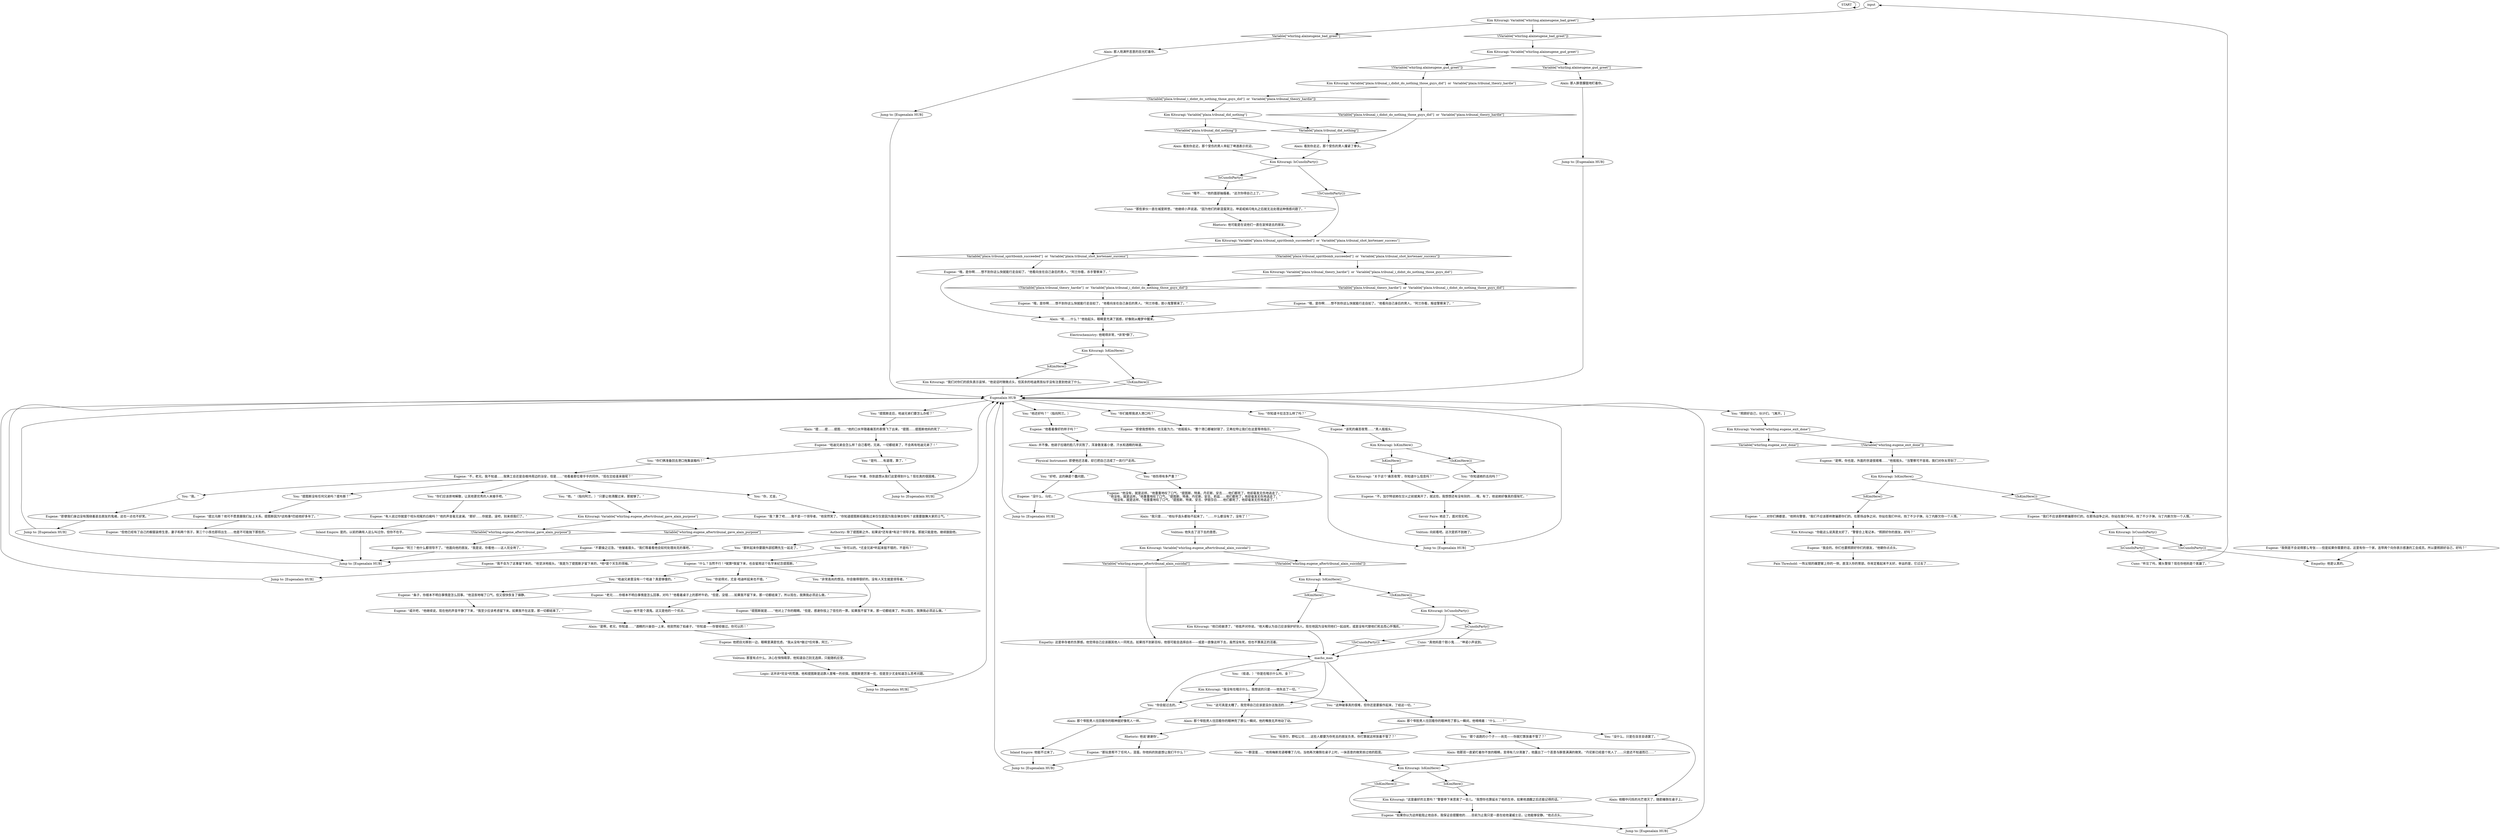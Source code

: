 # WHIRLING F1 / EUGENE AND ALAIN
# A dialogue with Eugene and Alain after Titus got killed in the Tribunal
# ==================================================
digraph G {
	  0 [label="START"];
	  1 [label="input"];
	  2 [label="Eugene: “我倒是不会说得那么夸张——但是如果你需要的话，这里有你一个家。连带两个向你表示感激的工会成员。所以要照顾好自己，好吗？”"];
	  3 [label="Inland Empire: 他挺不过来了。"];
	  4 [label="You: “你们能帮我进入港口吗？”"];
	  5 [label="Jump to: [Eugenalain HUB]"];
	  6 [label="Kim Kitsuragi: “这是最好的主意吗？”警督停下来思索了一会儿。“我想你也算延长了他的生命，如果他酒醒之后还能记得的话。”"];
	  7 [label="Alain: 他那双一直紧盯着你不放的眼睛，变得有几分清澈了，他露出了一个恶意与醉意满满的微笑。“丹尼斯已经是个死人了……只是还不知道而已……”"];
	  8 [label="You: “你，尤金。”"];
	  9 [label="Eugene: “有人说过你就是个彻头彻尾的白痴吗？”他的声音毫无波澜。“那好……你就是。滚吧，别来烦我们了。”"];
	  10 [label="Kim Kitsuragi: IsCunoInParty()"];
	  11 [label="IsCunoInParty()", shape=diamond];
	  12 [label="!(IsCunoInParty())", shape=diamond];
	  13 [label="Eugene: “是啊，你也是。外面的世道很艰难……”他摇摇头。“当警察可不容易。我们对你太苛刻了……”"];
	  14 [label="You: “提图斯走后，哈迪兄弟们要怎么办呢？”"];
	  15 [label="Alain: 那个窄脸男人往回看你的眼神就好像死人一样。"];
	  16 [label="You: “那个逃跑的小个子——尚克——你就打算放着不管了？”"];
	  17 [label="Alain: 看到你走近，那个受伤的男人举起了啤酒表示欢迎。"];
	  18 [label="Cuno: “那些家伙一直在城里转悠，”他继续小声说道。“因为他们的新混蛋哭泣。坤诺戒掉闪电丸之后就无法处理这种情感问题了。”"];
	  19 [label="Eugene: “该死的痛苦夜莺……”男人摇摇头。"];
	  20 [label="Kim Kitsuragi: IsKimHere()"];
	  21 [label="IsKimHere()", shape=diamond];
	  22 [label="!(IsKimHere())", shape=diamond];
	  23 [label="Alain: 并不像。他胡子拉碴的脸几乎灰败了，浑身散发着小便、汗水和酒精的味道。"];
	  24 [label="Alain: 那个窄脸男人往回看你的眼神亮了那么一瞬间，他的嘴唇无声地动了动。"];
	  25 [label="You: （低语。）“你是在暗示什么吗，金？”"];
	  26 [label="Kim Kitsuragi: IsKimHere()"];
	  27 [label="IsKimHere()", shape=diamond];
	  28 [label="!(IsKimHere())", shape=diamond];
	  29 [label="You: “你们俩准备回去港口拖集装箱吗？”"];
	  30 [label="You: “我。”"];
	  31 [label="Eugene: “不要操之过急。”他皱着眉头。“我们等着看他会如何处理尚克的事吧。”"];
	  32 [label="Eugene: 他把目光移到一边，眼睛里满是忧虑。“我从没有*做过*任何事，阿兰。”"];
	  33 [label="Eugene: “我会的。你们也要照顾好你们的朋友，”他朝你点点头。"];
	  34 [label="Eugene: “哦，是你啊……想不到你这么快就能行走自如了。”他看向自己身后的男人。“阿兰你看，叛徒警察来了。”"];
	  35 [label="Alain: “呃……什么？”他抬起头，眼睛里充满了困惑，好像刚从睡梦中醒来。"];
	  36 [label="Eugene: “他没有，就是这样。”他重重地叹了口气。“提图斯、特奥、丹尼斯、安吉……他们都死了，他却毫发无伤地逃走了。”\n“他没有，就是这样。”他重重地叹了口气。“提图斯、特奥、丹尼斯、安吉、莉兹……他们都死了，他却毫发无伤地逃走了。”\n“他没有，就是这样。”他重重地叹了口气。“提图斯、特奥、安吉、伊丽莎白……他们都死了，他却毫发无伤地逃走了。”"];
	  37 [label="Empathy: 这是幸存者的负罪感。他觉得自己应该跟其他人一同死去。如果找不到新目标，他很可能会选择自杀——或是一直像这样下去，虽然没有死，但也不算真正的活着。"];
	  38 [label="You: “是吗……有道理，算了。”"];
	  39 [label="Jump to: [Eugenalain HUB]"];
	  40 [label="Rhetoric: 他可能是在说他们一直在哀悼逝去的朋友。"];
	  41 [label="Eugene: “没什么，马伦。”"];
	  42 [label="You: “这种破事真的很难，但你还是要振作起来，了结这一切。”"];
	  43 [label="You: “没什么，只是在自言自语罢了。”"];
	  44 [label="Eugene: “哈迪兄弟会怎么样？自己看吧，兄弟。一切都结束了，不会再有哈迪兄弟了！”"];
	  45 [label="You: “你可以的。*尤金兄弟*听起来挺不错的，不是吗？”"];
	  46 [label="Authority: 除了提图斯之外，如果说*还有谁*有这个领导才能，那就只能是他。继续鼓励他。"];
	  47 [label="Electrochemistry: 他喝得非常，*非常*醉了。"];
	  48 [label="You: “他伤得有多严重？”"];
	  49 [label="Kim Kitsuragi: IsKimHere()"];
	  50 [label="IsKimHere()", shape=diamond];
	  51 [label="!(IsKimHere())", shape=diamond];
	  52 [label="Eugene: “即便我们身边没有围绕着逝去朋友的鬼魂，这也一点也不好笑。”"];
	  53 [label="Cuno: “真他妈是个胆小鬼……”坤诺小声说到。"];
	  54 [label="Kim Kitsuragi: Variable[\"whirling.eugene_aftertribunal_gave_alain_purpose\"]"];
	  55 [label="Variable[\"whirling.eugene_aftertribunal_gave_alain_purpose\"]", shape=diamond];
	  56 [label="!(Variable[\"whirling.eugene_aftertribunal_gave_alain_purpose\"])", shape=diamond];
	  57 [label="Volition: 那里有点什么。决心在悄悄萌芽。他知道自己别无选择，只能随机应变。"];
	  58 [label="Eugene: “哦，是你啊……想不到你这么快就能行走自如了。”他看向坐在自己身后的男人。“阿兰你看，胆小鬼警察来了。”"];
	  59 [label="Alain: “一群混蛋……”他用梅斯克语嘟囔了几句。当他再次瘫倒在桌子上时，一抹恶意的微笑掠过他的脸庞。"];
	  60 [label="Alain: “提……提……提图……”他的口水伴随着痛苦的表情飞了出来。“提图……提图斯他妈的死了……”"];
	  61 [label="Eugene: “听着，你到底想从我们这里得到什么？现在真的很困难。”"];
	  62 [label="Eugene: “不。加尔特说她在交火之前就离开了，就这些。我想想还有没有别的……哦，有了，他说她好像真的很匆忙。”"];
	  63 [label="Eugene: “或许吧，”他继续说，现在他的声音平静了下来，“我至少应该考虑留下来。如果我不在这里，那一切都结束了。”"];
	  64 [label="Alain: “是啊，老兄，你知道……”酒精的兴奋劲一上来，他突然拍了拍桌子。“你知道——你曾经做过。你可以的！”"];
	  65 [label="Volition: 他失去了活下去的意愿。"];
	  66 [label="Jump to: [Eugenalain HUB]"];
	  67 [label="You: “你们应该原地解散，让其他更优秀的人来接手吧。”"];
	  68 [label="Eugene: “阿兰？他什么都领导不了。”他面向他的朋友。“我是说，你看他——这人完全垮了。”"];
	  69 [label="You: “那听起来你要跟外部招聘先生一起走了。”"];
	  70 [label="Eugene: “我不会为了这事留下来的。”他坚决地摇头。“我是为了提图斯才留下来的，*他*是个天生的领袖。”"];
	  71 [label="Jump to: [Eugenalain HUB]"];
	  72 [label="Eugene: “我们不应该那样欺骗那你们的。在那场战争之间，你站在我们中间，挡了不少子弹。马丁内斯欠你一个人情。”"];
	  73 [label="Cuno: “听见了吗，猪头警探？现在你他妈是个英雄了。”"];
	  74 [label="Pain Threshold: 一阵尖锐的痛楚窜上你的一侧，直深入你的胃部。你肯定看起来不太好。幸运的是，它过去了……"];
	  75 [label="Alain: “我只是……”他似乎连头都抬不起来了。“……什么都没有了，没有了！”"];
	  76 [label="Kim Kitsuragi: “他已经崩溃了，”他低声对你说。“他大概认为自己应该保护好别人。现在他因为没有同他们一起战死，或是没有代替他们死去而心怀愧疚。”"];
	  77 [label="macho_man"];
	  78 [label="Eugene: “如果你以为这样能阻止他自杀，我保证会提醒他的……目前为止我只是一直在给他灌威士忌，让他能够安静。”他点点头。"];
	  79 [label="Eugene: “即使我想帮你，也无能为力。”他摇摇头。“整个港口都被封锁了，艾弗拉特让我们在这里等待指示。”"];
	  80 [label="Eugene: “不，老兄。我不知道……我猜工会还是会维持周边的治安，但是……”他看着那位晕乎乎的同伴。“现在交给谁来做呢？”"];
	  81 [label="Jump to: [Eugenalain HUB]"];
	  82 [label="Kim Kitsuragi: IsCunoInParty()"];
	  83 [label="IsCunoInParty()", shape=diamond];
	  84 [label="!(IsCunoInParty())", shape=diamond];
	  85 [label="Kim Kitsuragi: “我们对你们的损失表示哀悼，”他说话时微微点头，但其余的哈迪男孩似乎没有注意到他说了什么。"];
	  86 [label="You: “他还好吗？”（指向阿兰。）"];
	  87 [label="Kim Kitsuragi: Variable[\"whirling.eugene_aftertribunal_alain_suicidal\"]"];
	  88 [label="Variable[\"whirling.eugene_aftertribunal_alain_suicidal\"]", shape=diamond];
	  89 [label="!(Variable[\"whirling.eugene_aftertribunal_alain_suicidal\"])", shape=diamond];
	  90 [label="Kim Kitsuragi: “关于这个‘痛苦夜莺’，你知道什么信息吗？”"];
	  91 [label="You: “科奈尔，野松公司……这些人都要为你死去的朋友负责。你打算就这样放着不管了？”"];
	  92 [label="Eugene: “哦，是你啊……想不到你这么快就能行走自如了。”他看向坐在自己身后的男人。“阿兰你看，杀手警察来了。”"];
	  93 [label="You: “你知道卡拉洁怎么样了吗？”"];
	  94 [label="You: “你会挺过去的。”"];
	  95 [label="Kim Kitsuragi: “我没有在暗示什么。我想说的只是——他失去了一切。”"];
	  96 [label="Eugene: “提比乌斯？他可不愿意跟我们扯上关系。提图斯因为*这档事*巴结他好多年了。”"];
	  97 [label="Jump to: [Eugenalain HUB]"];
	  98 [label="You: “哈迪兄弟里没有一个哈迪？真是够傻的。”"];
	  99 [label="Volition: 向前看吧。这次是抓不到她了。"];
	  100 [label="Empathy: 他是认真的。"];
	  101 [label="Jump to: [Eugenalain HUB]"];
	  102 [label="You: “这可真是太糟了。我觉得自己应该是没办法独活的……”"];
	  103 [label="You: “他。”（指向阿兰。）“只要让他清醒过来，那就够了。”"];
	  104 [label="Eugene: “老兄……你根本不明白事情是怎么回事，对吗？”他看着桌子上的那杯牛奶。“但是，没错……如果我不留下来，那一切都结束了。所以现在，我猜我必须这么做。”"];
	  105 [label="Eugene: “条子，你根本不明白事情是怎么回事。”他沮丧地喘了口气，但又很快恢复了镇静。"];
	  106 [label="Kim Kitsuragi: Variable[\"whirling.alaineugene_gud_greet\"]"];
	  107 [label="Variable[\"whirling.alaineugene_gud_greet\"]", shape=diamond];
	  108 [label="!(Variable[\"whirling.alaineugene_gud_greet\"])", shape=diamond];
	  109 [label="Kim Kitsuragi: Variable[\"whirling.alaineugene_bad_greet\"]"];
	  110 [label="Variable[\"whirling.alaineugene_bad_greet\"]", shape=diamond];
	  111 [label="!(Variable[\"whirling.alaineugene_bad_greet\"])", shape=diamond];
	  112 [label="Alain: 那人醉意朦胧地盯着你。"];
	  113 [label="Logic: 他不是个酒鬼。这又是他的一个优点。"];
	  114 [label="You: “好吧，这的确是个蠢问题。”"];
	  115 [label="Eugene: “但他已经有了自己的橱窗装修生意，妻子和两个孩子，第三个小孩也即将出生……他是不可能抛下那些的。”"];
	  116 [label="You: “你说得对，尤金·哈迪听起来也不错。”"];
	  117 [label="Kim Kitsuragi: Variable[\"plaza.tribunal_did_nothing\"]"];
	  118 [label="Variable[\"plaza.tribunal_did_nothing\"]", shape=diamond];
	  119 [label="!(Variable[\"plaza.tribunal_did_nothing\"])", shape=diamond];
	  120 [label="Savoir Faire: 她走了。面对现实吧。"];
	  121 [label="Eugene: “……对你们俩都是，”他转向警督。“我们不应该那样欺骗那你们的。在那场战争之间，你站在我们中间，挡了不少子弹。马丁内斯欠你一个人情。”"];
	  122 [label="Eugene: “他看着像好的样子吗？”"];
	  123 [label="Physical Instrument: 即便他还活着，却已把自己活成了一具行尸走肉。"];
	  124 [label="Rhetoric: 他说‘谢谢你’。"];
	  125 [label="Alain: 他眼中闪烁的光芒熄灭了，随即瘫倒在桌子上。"];
	  126 [label="Jump to: [Eugenalain HUB]"];
	  127 [label="Eugene: “我？算了吧……我不是一个领导者。”他突然笑了。“你知道提图斯招募我过来仅仅是因为我会弹吉他吗？说需要鼓舞大家的士气。”"];
	  128 [label="You: “提图斯没有任何兄弟吗？提布斯？”"];
	  129 [label="Kim Kitsuragi: Variable[\"plaza.tribunal_i_didnt_do_nothing_those_guys_did\"]  or  Variable[\"plaza.tribunal_theory_hardie\"]"];
	  130 [label="Variable[\"plaza.tribunal_i_didnt_do_nothing_those_guys_did\"]  or  Variable[\"plaza.tribunal_theory_hardie\"]", shape=diamond];
	  131 [label="!(Variable[\"plaza.tribunal_i_didnt_do_nothing_those_guys_did\"]  or  Variable[\"plaza.tribunal_theory_hardie\"])", shape=diamond];
	  132 [label="Kim Kitsuragi: Variable[\"plaza.tribunal_spiritbomb_succeeded\"]  or  Variable[\"plaza.tribunal_shot_kortenaer_success\"]"];
	  133 [label="Variable[\"plaza.tribunal_spiritbomb_succeeded\"]  or  Variable[\"plaza.tribunal_shot_kortenaer_success\"]", shape=diamond];
	  134 [label="!(Variable[\"plaza.tribunal_spiritbomb_succeeded\"]  or  Variable[\"plaza.tribunal_shot_kortenaer_success\"])", shape=diamond];
	  135 [label="Kim Kitsuragi: IsKimHere()"];
	  136 [label="IsKimHere()", shape=diamond];
	  137 [label="!(IsKimHere())", shape=diamond];
	  138 [label="Kim Kitsuragi: “你能这么说真是太好了，”警督合上笔记本。“照顾好你的朋友，好吗？”"];
	  139 [label="Kim Kitsuragi: IsKimHere()"];
	  140 [label="IsKimHere()", shape=diamond];
	  141 [label="!(IsKimHere())", shape=diamond];
	  142 [label="Eugene: “什么？当然不行！*就算*我留下来，也会留用这个名字来纪念提图斯。”"];
	  143 [label="Eugene: “提图斯就是……”他对上了你的眼睛。“但是，感谢你投上了信任的一票。如果我不留下来，那一切都结束了。所以现在，我猜我必须这么做。”"];
	  144 [label="Cuno: “哦不……”他的面部抽搐着。“这次你得自己上了。”"];
	  145 [label="Kim Kitsuragi: Variable[\"plaza.tribunal_theory_hardie\"]  or  Variable[\"plaza.tribunal_i_didnt_do_nothing_those_guys_did\"]"];
	  146 [label="Variable[\"plaza.tribunal_theory_hardie\"]  or  Variable[\"plaza.tribunal_i_didnt_do_nothing_those_guys_did\"]", shape=diamond];
	  147 [label="!(Variable[\"plaza.tribunal_theory_hardie\"]  or  Variable[\"plaza.tribunal_i_didnt_do_nothing_those_guys_did\"])", shape=diamond];
	  148 [label="Logic: 这并非*完全*的荒唐。他和提图斯是这群人里唯一的侦探。提图斯更厉害一些，但是至少尤金知道怎么思考问题。"];
	  149 [label="Kim Kitsuragi: IsCunoInParty()"];
	  150 [label="IsCunoInParty()", shape=diamond];
	  151 [label="!(IsCunoInParty())", shape=diamond];
	  152 [label="Kim Kitsuragi: Variable[\"whirling.eugene_exit_done\"]"];
	  153 [label="Variable[\"whirling.eugene_exit_done\"]", shape=diamond];
	  154 [label="!(Variable[\"whirling.eugene_exit_done\"])", shape=diamond];
	  155 [label="Eugenalain HUB"];
	  156 [label="Jump to: [Eugenalain HUB]"];
	  157 [label="You: “非常高尚的想法。你会做得很好的。没有人天生就是领导者。”"];
	  158 [label="Jump to: [Eugenalain HUB]"];
	  159 [label="Eugene: “那玩意帮不了任何人，混蛋。你他妈的到底想让我们干什么？”"];
	  160 [label="Alain: 那人用满怀恶意的目光盯着你。"];
	  161 [label="Jump to: [Eugenalain HUB]"];
	  162 [label="You: “你知道她的去向吗？”"];
	  163 [label="Inland Empire: 是的。以前的确有人这么叫过你，但你不在乎。"];
	  164 [label="You: “照顾好自己，伙计们。”[离开。]"];
	  165 [label="Alain: 那个窄脸男人往回看你的眼神亮了那么一瞬间，他喃喃着：“什么……？”"];
	  166 [label="Alain: 看到你走近，那个受伤的男人攥紧了拳头。"];
	  0 -> 0
	  1 -> 109
	  2 -> 100
	  3 -> 5
	  4 -> 79
	  5 -> 155
	  6 -> 78
	  7 -> 26
	  8 -> 127
	  9 -> 163
	  10 -> 11
	  10 -> 12
	  11 -> 53
	  12 -> 77
	  13 -> 135
	  14 -> 60
	  15 -> 3
	  16 -> 7
	  17 -> 82
	  18 -> 40
	  19 -> 20
	  20 -> 21
	  20 -> 22
	  21 -> 90
	  22 -> 162
	  23 -> 123
	  24 -> 124
	  25 -> 95
	  26 -> 27
	  26 -> 28
	  27 -> 6
	  28 -> 78
	  29 -> 80
	  30 -> 52
	  31 -> 81
	  32 -> 57
	  33 -> 74
	  34 -> 35
	  35 -> 47
	  36 -> 75
	  37 -> 77
	  38 -> 61
	  39 -> 155
	  40 -> 132
	  41 -> 101
	  42 -> 165
	  43 -> 125
	  44 -> 29
	  44 -> 38
	  45 -> 142
	  46 -> 69
	  46 -> 45
	  47 -> 139
	  48 -> 36
	  49 -> 50
	  49 -> 51
	  50 -> 76
	  51 -> 10
	  52 -> 158
	  53 -> 77
	  54 -> 56
	  54 -> 55
	  55 -> 31
	  56 -> 68
	  57 -> 148
	  58 -> 35
	  59 -> 26
	  60 -> 44
	  61 -> 126
	  62 -> 120
	  63 -> 64
	  64 -> 32
	  65 -> 87
	  66 -> 155
	  67 -> 9
	  68 -> 81
	  69 -> 70
	  70 -> 39
	  71 -> 155
	  72 -> 149
	  73 -> 1
	  75 -> 65
	  76 -> 77
	  77 -> 25
	  77 -> 42
	  77 -> 102
	  77 -> 94
	  78 -> 156
	  79 -> 66
	  80 -> 128
	  80 -> 67
	  80 -> 103
	  80 -> 8
	  80 -> 30
	  81 -> 155
	  82 -> 83
	  82 -> 84
	  83 -> 144
	  84 -> 132
	  85 -> 155
	  86 -> 122
	  87 -> 88
	  87 -> 89
	  88 -> 37
	  89 -> 49
	  90 -> 62
	  91 -> 59
	  92 -> 35
	  93 -> 19
	  94 -> 15
	  95 -> 94
	  95 -> 42
	  95 -> 102
	  96 -> 115
	  97 -> 155
	  98 -> 105
	  99 -> 66
	  101 -> 155
	  102 -> 24
	  103 -> 54
	  104 -> 113
	  105 -> 63
	  106 -> 107
	  106 -> 108
	  107 -> 112
	  108 -> 129
	  109 -> 110
	  109 -> 111
	  110 -> 160
	  111 -> 106
	  112 -> 161
	  113 -> 64
	  114 -> 41
	  115 -> 81
	  116 -> 104
	  117 -> 118
	  117 -> 119
	  118 -> 166
	  119 -> 17
	  120 -> 99
	  121 -> 138
	  122 -> 23
	  123 -> 48
	  123 -> 114
	  124 -> 159
	  125 -> 156
	  126 -> 155
	  127 -> 46
	  128 -> 96
	  129 -> 130
	  129 -> 131
	  130 -> 166
	  131 -> 117
	  132 -> 133
	  132 -> 134
	  133 -> 92
	  134 -> 145
	  135 -> 136
	  135 -> 137
	  136 -> 121
	  137 -> 72
	  138 -> 33
	  139 -> 140
	  139 -> 141
	  140 -> 85
	  141 -> 155
	  142 -> 98
	  142 -> 116
	  142 -> 157
	  143 -> 64
	  144 -> 18
	  145 -> 146
	  145 -> 147
	  146 -> 34
	  147 -> 58
	  148 -> 97
	  149 -> 150
	  149 -> 151
	  150 -> 73
	  151 -> 100
	  152 -> 153
	  152 -> 154
	  154 -> 13
	  155 -> 164
	  155 -> 4
	  155 -> 14
	  155 -> 86
	  155 -> 93
	  156 -> 155
	  157 -> 143
	  158 -> 155
	  159 -> 5
	  160 -> 71
	  161 -> 155
	  162 -> 62
	  163 -> 81
	  164 -> 152
	  165 -> 16
	  165 -> 43
	  165 -> 91
	  166 -> 82
}

